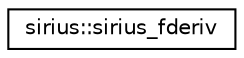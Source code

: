 digraph "Graphical Class Hierarchy"
{
 // INTERACTIVE_SVG=YES
  edge [fontname="Helvetica",fontsize="10",labelfontname="Helvetica",labelfontsize="10"];
  node [fontname="Helvetica",fontsize="10",shape=record];
  rankdir="LR";
  Node1 [label="sirius::sirius_fderiv",height=0.2,width=0.4,color="black", fillcolor="white", style="filled",URL="$interfacesirius_1_1sirius__fderiv.html"];
}
